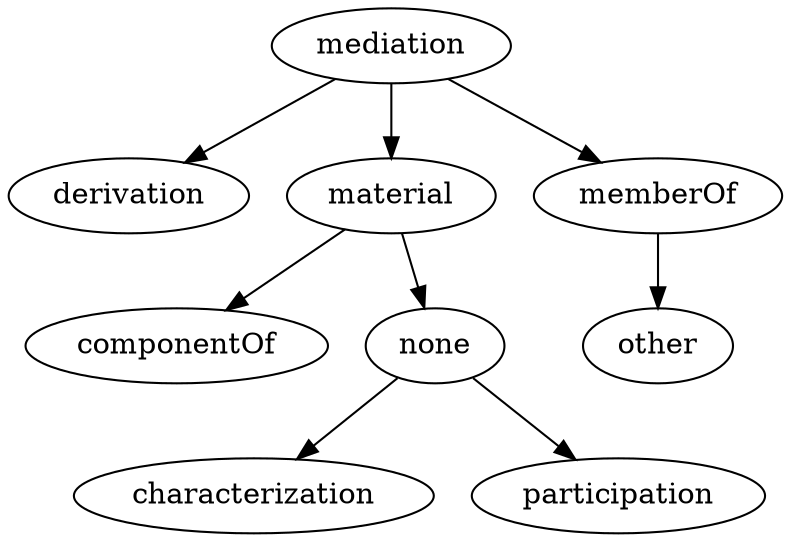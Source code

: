 strict digraph  {
mediation;
derivation;
material;
memberOf;
componentOf;
none;
other;
characterization;
participation;
mediation -> derivation;
mediation -> material;
mediation -> memberOf;
material -> componentOf;
material -> none;
memberOf -> other;
none -> characterization;
none -> participation;
}
